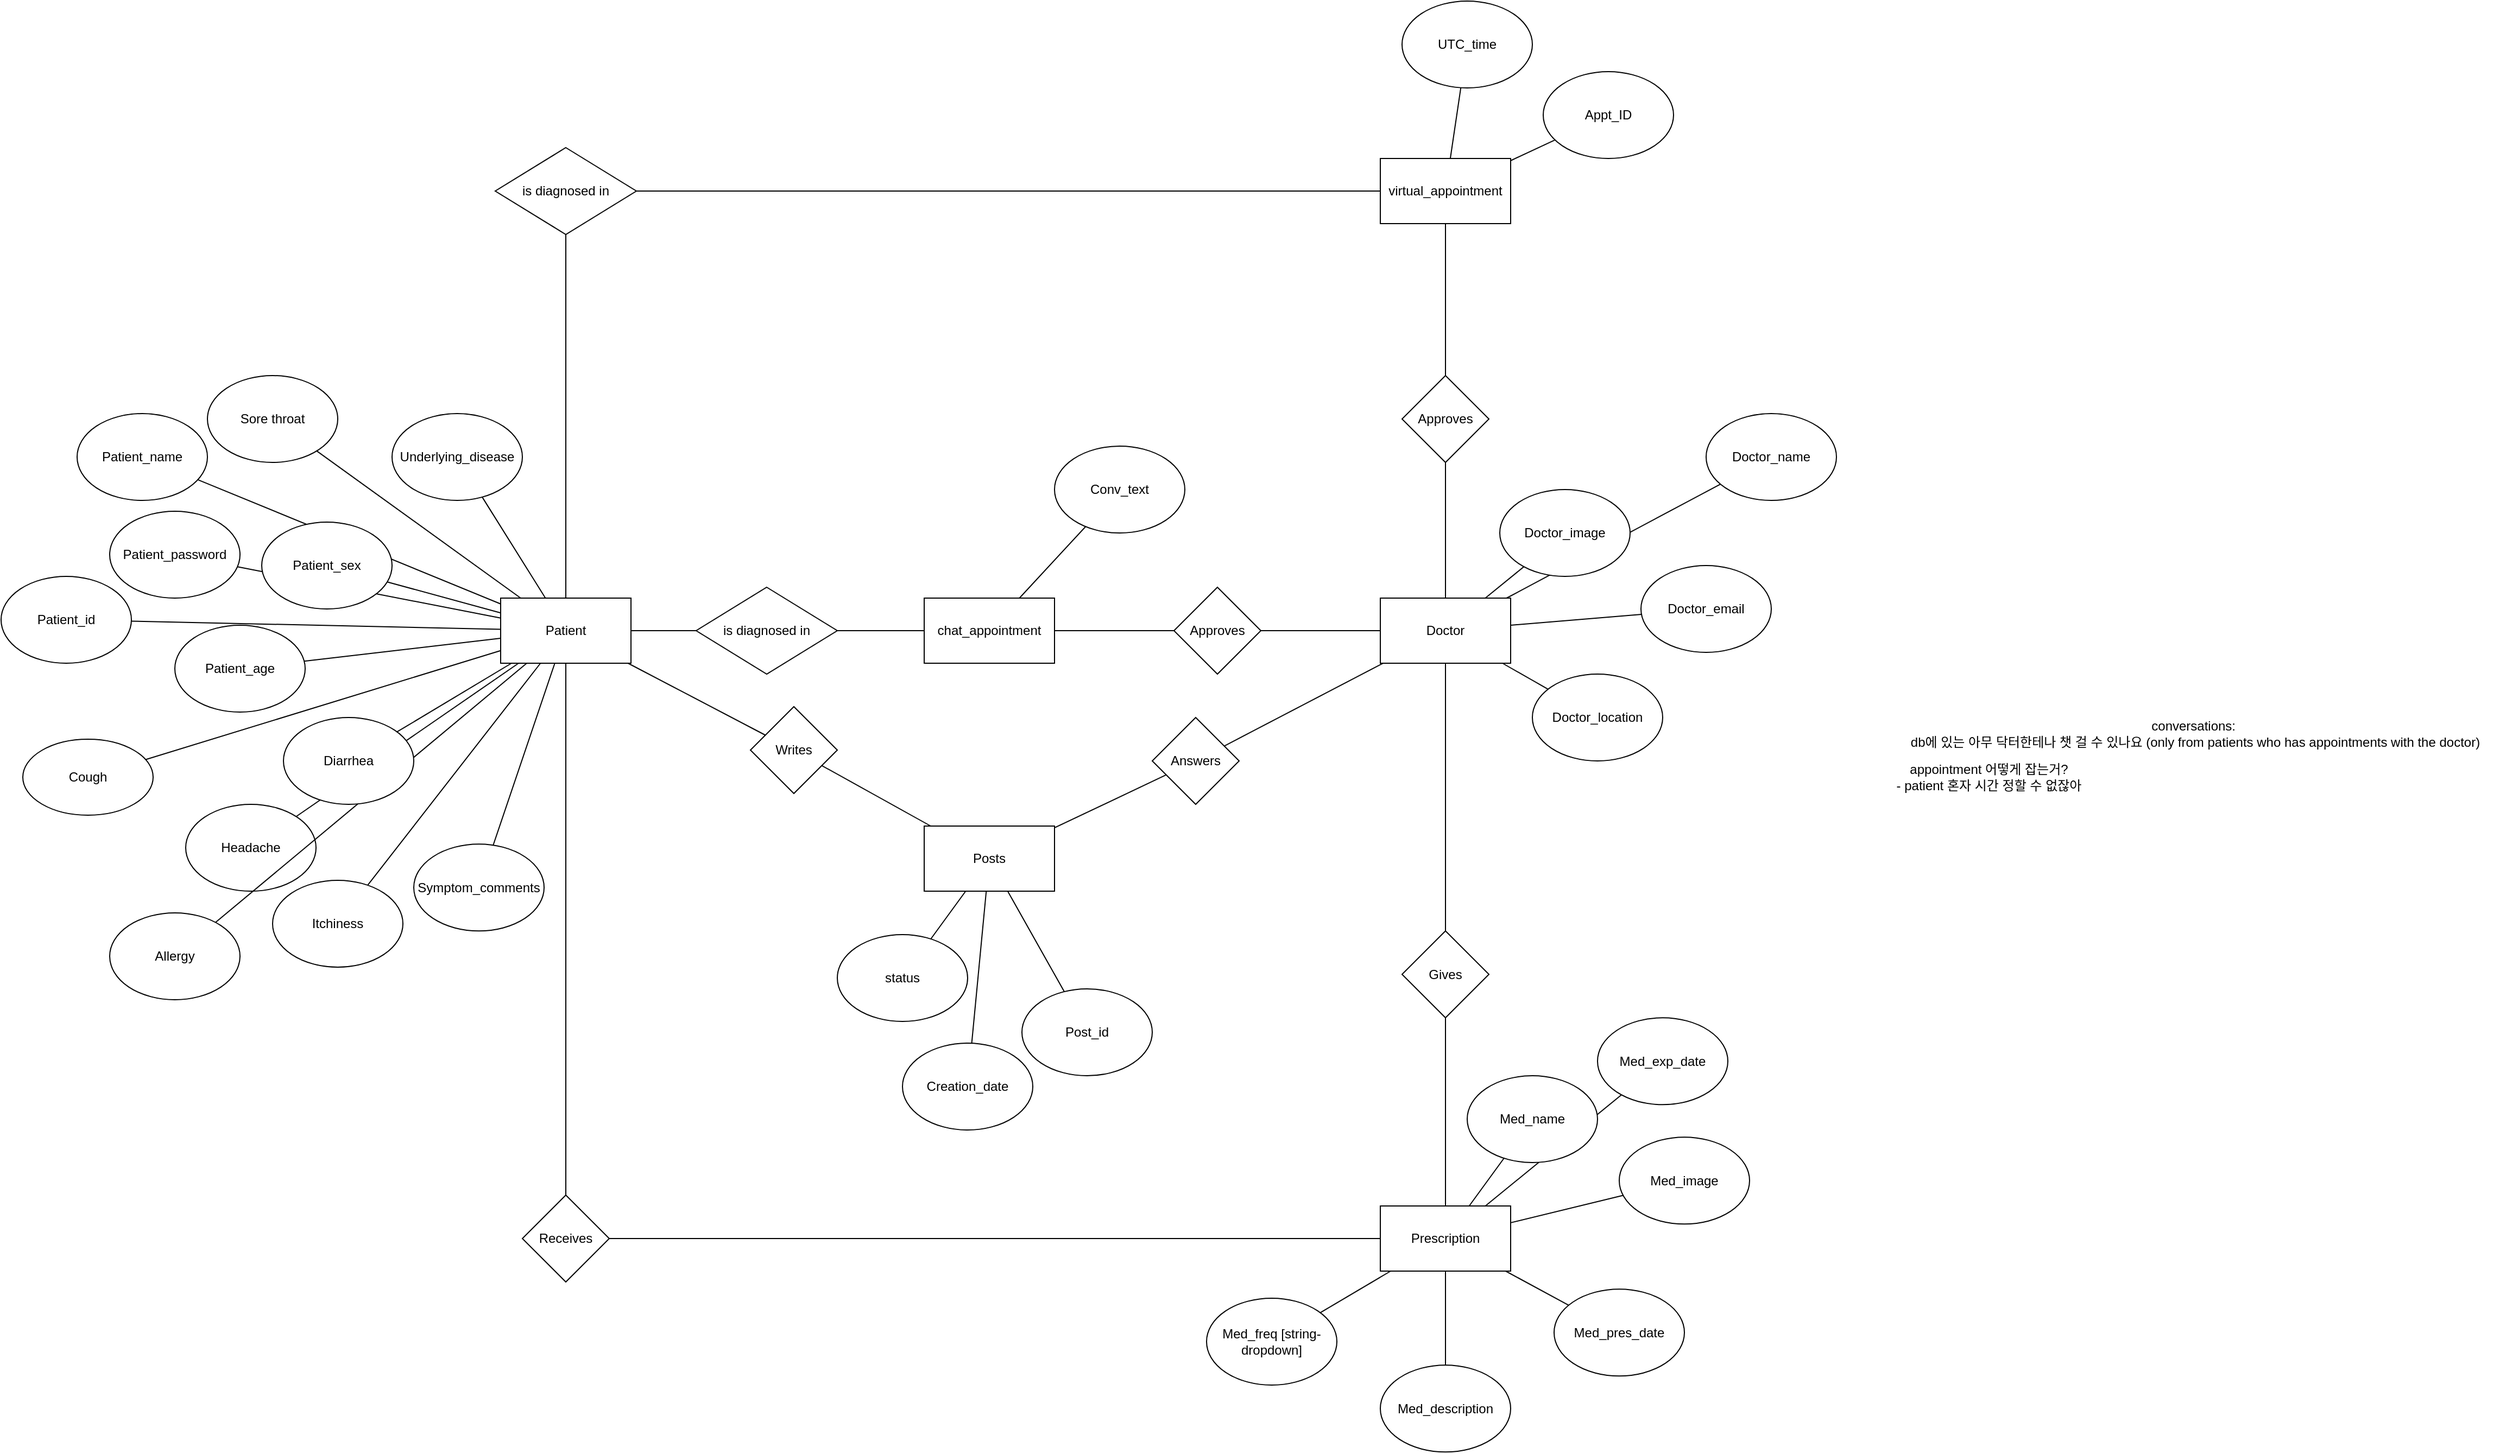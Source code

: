 <mxfile version="14.9.2" type="github">
  <diagram id="R2lEEEUBdFMjLlhIrx00" name="Page-1">
    <mxGraphModel dx="3702" dy="2628" grid="1" gridSize="10" guides="1" tooltips="1" connect="1" arrows="1" fold="1" page="1" pageScale="1" pageWidth="850" pageHeight="1100" math="0" shadow="0" extFonts="Permanent Marker^https://fonts.googleapis.com/css?family=Permanent+Marker">
      <root>
        <mxCell id="0" />
        <mxCell id="1" parent="0" />
        <mxCell id="v4oZxIlsPHixJW86-UHJ-34" style="edgeStyle=none;rounded=0;orthogonalLoop=1;jettySize=auto;html=1;endArrow=none;endFill=0;" parent="1" source="yz6IS8zPpt9pPw2eYfW_-1" target="v4oZxIlsPHixJW86-UHJ-33" edge="1">
          <mxGeometry relative="1" as="geometry" />
        </mxCell>
        <mxCell id="yz6IS8zPpt9pPw2eYfW_-1" value="Patient" style="rounded=0;whiteSpace=wrap;html=1;" parent="1" vertex="1">
          <mxGeometry x="420" y="-110" width="120" height="60" as="geometry" />
        </mxCell>
        <mxCell id="vy6ilOuVidCGGi7q7_XE-7" value="" style="edgeStyle=none;rounded=0;orthogonalLoop=1;jettySize=auto;html=1;endArrow=none;endFill=0;" parent="1" source="yz6IS8zPpt9pPw2eYfW_-2" target="vy6ilOuVidCGGi7q7_XE-6" edge="1">
          <mxGeometry relative="1" as="geometry" />
        </mxCell>
        <mxCell id="yz6IS8zPpt9pPw2eYfW_-2" value="chat_appointment" style="rounded=0;whiteSpace=wrap;html=1;" parent="1" vertex="1">
          <mxGeometry x="810" y="-110" width="120" height="60" as="geometry" />
        </mxCell>
        <mxCell id="yz6IS8zPpt9pPw2eYfW_-3" value="Prescription" style="rounded=0;whiteSpace=wrap;html=1;" parent="1" vertex="1">
          <mxGeometry x="1230" y="450" width="120" height="60" as="geometry" />
        </mxCell>
        <mxCell id="vy6ilOuVidCGGi7q7_XE-9" style="edgeStyle=none;rounded=0;orthogonalLoop=1;jettySize=auto;html=1;endArrow=none;endFill=0;" parent="1" source="yz6IS8zPpt9pPw2eYfW_-4" target="vy6ilOuVidCGGi7q7_XE-8" edge="1">
          <mxGeometry relative="1" as="geometry" />
        </mxCell>
        <mxCell id="yz6IS8zPpt9pPw2eYfW_-4" value="virtual_appointment" style="rounded=0;whiteSpace=wrap;html=1;" parent="1" vertex="1">
          <mxGeometry x="1230" y="-515" width="120" height="60" as="geometry" />
        </mxCell>
        <mxCell id="v4oZxIlsPHixJW86-UHJ-53" style="edgeStyle=none;rounded=0;orthogonalLoop=1;jettySize=auto;html=1;endArrow=none;endFill=0;" parent="1" source="yz6IS8zPpt9pPw2eYfW_-6" target="v4oZxIlsPHixJW86-UHJ-51" edge="1">
          <mxGeometry relative="1" as="geometry">
            <mxPoint x="170" y="20" as="sourcePoint" />
          </mxGeometry>
        </mxCell>
        <mxCell id="vy6ilOuVidCGGi7q7_XE-3" value="" style="rounded=0;orthogonalLoop=1;jettySize=auto;html=1;endArrow=none;endFill=0;" parent="1" source="yz6IS8zPpt9pPw2eYfW_-5" target="vy6ilOuVidCGGi7q7_XE-2" edge="1">
          <mxGeometry relative="1" as="geometry" />
        </mxCell>
        <mxCell id="yz6IS8zPpt9pPw2eYfW_-5" value="Posts" style="rounded=0;whiteSpace=wrap;html=1;" parent="1" vertex="1">
          <mxGeometry x="810" y="100" width="120" height="60" as="geometry" />
        </mxCell>
        <mxCell id="v4oZxIlsPHixJW86-UHJ-40" style="edgeStyle=none;rounded=0;orthogonalLoop=1;jettySize=auto;html=1;endArrow=none;endFill=0;" parent="1" source="yz6IS8zPpt9pPw2eYfW_-6" target="v4oZxIlsPHixJW86-UHJ-41" edge="1">
          <mxGeometry relative="1" as="geometry">
            <mxPoint x="660" y="250" as="targetPoint" />
          </mxGeometry>
        </mxCell>
        <mxCell id="vy6ilOuVidCGGi7q7_XE-12" style="edgeStyle=none;rounded=0;orthogonalLoop=1;jettySize=auto;html=1;endArrow=none;endFill=0;" parent="1" source="yz6IS8zPpt9pPw2eYfW_-6" target="vy6ilOuVidCGGi7q7_XE-11" edge="1">
          <mxGeometry relative="1" as="geometry" />
        </mxCell>
        <mxCell id="yz6IS8zPpt9pPw2eYfW_-6" value="Doctor" style="rounded=0;whiteSpace=wrap;html=1;" parent="1" vertex="1">
          <mxGeometry x="1230" y="-110" width="120" height="60" as="geometry" />
        </mxCell>
        <mxCell id="v4oZxIlsPHixJW86-UHJ-6" style="edgeStyle=none;rounded=0;orthogonalLoop=1;jettySize=auto;html=1;endArrow=none;endFill=0;" parent="1" source="yz6IS8zPpt9pPw2eYfW_-7" target="yz6IS8zPpt9pPw2eYfW_-6" edge="1">
          <mxGeometry relative="1" as="geometry" />
        </mxCell>
        <mxCell id="yz6IS8zPpt9pPw2eYfW_-7" value="Doctor_location" style="ellipse;whiteSpace=wrap;html=1;" parent="1" vertex="1">
          <mxGeometry x="1370" y="-40" width="120" height="80" as="geometry" />
        </mxCell>
        <mxCell id="v4oZxIlsPHixJW86-UHJ-10" style="edgeStyle=none;rounded=0;orthogonalLoop=1;jettySize=auto;html=1;endArrow=none;endFill=0;" parent="1" source="yz6IS8zPpt9pPw2eYfW_-8" target="yz6IS8zPpt9pPw2eYfW_-3" edge="1">
          <mxGeometry relative="1" as="geometry" />
        </mxCell>
        <mxCell id="yz6IS8zPpt9pPw2eYfW_-8" value="Med_exp_date" style="ellipse;whiteSpace=wrap;html=1;" parent="1" vertex="1">
          <mxGeometry x="1430" y="276.64" width="120" height="80" as="geometry" />
        </mxCell>
        <mxCell id="v4oZxIlsPHixJW86-UHJ-9" style="edgeStyle=none;rounded=0;orthogonalLoop=1;jettySize=auto;html=1;endArrow=none;endFill=0;" parent="1" source="yz6IS8zPpt9pPw2eYfW_-9" target="yz6IS8zPpt9pPw2eYfW_-3" edge="1">
          <mxGeometry relative="1" as="geometry" />
        </mxCell>
        <mxCell id="yz6IS8zPpt9pPw2eYfW_-9" value="Med_name" style="ellipse;whiteSpace=wrap;html=1;" parent="1" vertex="1">
          <mxGeometry x="1310" y="330" width="120" height="80" as="geometry" />
        </mxCell>
        <mxCell id="v4oZxIlsPHixJW86-UHJ-5" style="edgeStyle=none;rounded=0;orthogonalLoop=1;jettySize=auto;html=1;endArrow=none;endFill=0;" parent="1" source="yz6IS8zPpt9pPw2eYfW_-10" target="yz6IS8zPpt9pPw2eYfW_-6" edge="1">
          <mxGeometry relative="1" as="geometry" />
        </mxCell>
        <mxCell id="yz6IS8zPpt9pPw2eYfW_-10" value="Doctor_email" style="ellipse;whiteSpace=wrap;html=1;" parent="1" vertex="1">
          <mxGeometry x="1470" y="-140" width="120" height="80" as="geometry" />
        </mxCell>
        <mxCell id="v4oZxIlsPHixJW86-UHJ-15" style="edgeStyle=none;rounded=0;orthogonalLoop=1;jettySize=auto;html=1;endArrow=none;endFill=0;" parent="1" source="yz6IS8zPpt9pPw2eYfW_-11" target="yz6IS8zPpt9pPw2eYfW_-2" edge="1">
          <mxGeometry relative="1" as="geometry" />
        </mxCell>
        <mxCell id="yz6IS8zPpt9pPw2eYfW_-11" value="Conv_text" style="ellipse;whiteSpace=wrap;html=1;" parent="1" vertex="1">
          <mxGeometry x="930" y="-250" width="120" height="80" as="geometry" />
        </mxCell>
        <mxCell id="v4oZxIlsPHixJW86-UHJ-28" style="edgeStyle=none;rounded=0;orthogonalLoop=1;jettySize=auto;html=1;endArrow=none;endFill=0;" parent="1" source="yz6IS8zPpt9pPw2eYfW_-12" target="yz6IS8zPpt9pPw2eYfW_-5" edge="1">
          <mxGeometry relative="1" as="geometry" />
        </mxCell>
        <mxCell id="yz6IS8zPpt9pPw2eYfW_-12" value="Post_id" style="ellipse;whiteSpace=wrap;html=1;" parent="1" vertex="1">
          <mxGeometry x="900" y="250" width="120" height="80" as="geometry" />
        </mxCell>
        <mxCell id="v4oZxIlsPHixJW86-UHJ-17" style="edgeStyle=none;rounded=0;orthogonalLoop=1;jettySize=auto;html=1;endArrow=none;endFill=0;" parent="1" source="yz6IS8zPpt9pPw2eYfW_-13" target="yz6IS8zPpt9pPw2eYfW_-1" edge="1">
          <mxGeometry relative="1" as="geometry" />
        </mxCell>
        <mxCell id="yz6IS8zPpt9pPw2eYfW_-13" value="Patient_id" style="ellipse;whiteSpace=wrap;html=1;" parent="1" vertex="1">
          <mxGeometry x="-40" y="-130" width="120" height="80" as="geometry" />
        </mxCell>
        <mxCell id="v4oZxIlsPHixJW86-UHJ-29" style="edgeStyle=none;rounded=0;orthogonalLoop=1;jettySize=auto;html=1;endArrow=none;endFill=0;" parent="1" source="yz6IS8zPpt9pPw2eYfW_-14" target="yz6IS8zPpt9pPw2eYfW_-5" edge="1">
          <mxGeometry relative="1" as="geometry" />
        </mxCell>
        <mxCell id="yz6IS8zPpt9pPw2eYfW_-14" value="Creation_date" style="ellipse;whiteSpace=wrap;html=1;" parent="1" vertex="1">
          <mxGeometry x="790" y="300" width="120" height="80" as="geometry" />
        </mxCell>
        <mxCell id="v4oZxIlsPHixJW86-UHJ-7" style="edgeStyle=none;rounded=0;orthogonalLoop=1;jettySize=auto;html=1;endArrow=none;endFill=0;" parent="1" source="yz6IS8zPpt9pPw2eYfW_-15" target="yz6IS8zPpt9pPw2eYfW_-6" edge="1">
          <mxGeometry relative="1" as="geometry" />
        </mxCell>
        <mxCell id="yz6IS8zPpt9pPw2eYfW_-15" value="Doctor_name" style="ellipse;whiteSpace=wrap;html=1;" parent="1" vertex="1">
          <mxGeometry x="1530" y="-280" width="120" height="80" as="geometry" />
        </mxCell>
        <mxCell id="v4oZxIlsPHixJW86-UHJ-8" style="edgeStyle=none;rounded=0;orthogonalLoop=1;jettySize=auto;html=1;endArrow=none;endFill=0;" parent="1" source="yz6IS8zPpt9pPw2eYfW_-16" target="yz6IS8zPpt9pPw2eYfW_-6" edge="1">
          <mxGeometry relative="1" as="geometry" />
        </mxCell>
        <mxCell id="yz6IS8zPpt9pPw2eYfW_-16" value="Doctor_image" style="ellipse;whiteSpace=wrap;html=1;" parent="1" vertex="1">
          <mxGeometry x="1340" y="-210" width="120" height="80" as="geometry" />
        </mxCell>
        <mxCell id="v4oZxIlsPHixJW86-UHJ-16" style="edgeStyle=none;rounded=0;orthogonalLoop=1;jettySize=auto;html=1;endArrow=none;endFill=0;" parent="1" source="yz6IS8zPpt9pPw2eYfW_-17" target="yz6IS8zPpt9pPw2eYfW_-1" edge="1">
          <mxGeometry relative="1" as="geometry" />
        </mxCell>
        <mxCell id="yz6IS8zPpt9pPw2eYfW_-17" value="Patient_name" style="ellipse;whiteSpace=wrap;html=1;" parent="1" vertex="1">
          <mxGeometry x="30" y="-280" width="120" height="80" as="geometry" />
        </mxCell>
        <mxCell id="v4oZxIlsPHixJW86-UHJ-20" style="edgeStyle=none;rounded=0;orthogonalLoop=1;jettySize=auto;html=1;endArrow=none;endFill=0;" parent="1" source="yz6IS8zPpt9pPw2eYfW_-18" target="yz6IS8zPpt9pPw2eYfW_-1" edge="1">
          <mxGeometry relative="1" as="geometry" />
        </mxCell>
        <mxCell id="yz6IS8zPpt9pPw2eYfW_-18" value="Patient_password" style="ellipse;whiteSpace=wrap;html=1;" parent="1" vertex="1">
          <mxGeometry x="60" y="-190" width="120" height="80" as="geometry" />
        </mxCell>
        <mxCell id="v4oZxIlsPHixJW86-UHJ-22" style="edgeStyle=none;rounded=0;orthogonalLoop=1;jettySize=auto;html=1;endArrow=none;endFill=0;" parent="1" source="yz6IS8zPpt9pPw2eYfW_-19" target="yz6IS8zPpt9pPw2eYfW_-1" edge="1">
          <mxGeometry relative="1" as="geometry" />
        </mxCell>
        <mxCell id="yz6IS8zPpt9pPw2eYfW_-19" value="Patient_age" style="ellipse;whiteSpace=wrap;html=1;" parent="1" vertex="1">
          <mxGeometry x="120" y="-85" width="120" height="80" as="geometry" />
        </mxCell>
        <mxCell id="v4oZxIlsPHixJW86-UHJ-21" style="edgeStyle=none;rounded=0;orthogonalLoop=1;jettySize=auto;html=1;endArrow=none;endFill=0;" parent="1" source="yz6IS8zPpt9pPw2eYfW_-20" target="yz6IS8zPpt9pPw2eYfW_-1" edge="1">
          <mxGeometry relative="1" as="geometry" />
        </mxCell>
        <mxCell id="yz6IS8zPpt9pPw2eYfW_-20" value="Patient_sex" style="ellipse;whiteSpace=wrap;html=1;" parent="1" vertex="1">
          <mxGeometry x="200" y="-180" width="120" height="80" as="geometry" />
        </mxCell>
        <mxCell id="v4oZxIlsPHixJW86-UHJ-24" style="edgeStyle=none;rounded=0;orthogonalLoop=1;jettySize=auto;html=1;endArrow=none;endFill=0;" parent="1" source="yz6IS8zPpt9pPw2eYfW_-21" target="yz6IS8zPpt9pPw2eYfW_-1" edge="1">
          <mxGeometry relative="1" as="geometry" />
        </mxCell>
        <mxCell id="yz6IS8zPpt9pPw2eYfW_-21" value="Symptom_comments" style="ellipse;whiteSpace=wrap;html=1;" parent="1" vertex="1">
          <mxGeometry x="340" y="116.64" width="120" height="80" as="geometry" />
        </mxCell>
        <mxCell id="v4oZxIlsPHixJW86-UHJ-26" style="edgeStyle=none;rounded=0;orthogonalLoop=1;jettySize=auto;html=1;endArrow=none;endFill=0;" parent="1" source="yz6IS8zPpt9pPw2eYfW_-22" target="yz6IS8zPpt9pPw2eYfW_-1" edge="1">
          <mxGeometry relative="1" as="geometry" />
        </mxCell>
        <mxCell id="yz6IS8zPpt9pPw2eYfW_-22" value="Headache" style="ellipse;whiteSpace=wrap;html=1;" parent="1" vertex="1">
          <mxGeometry x="130" y="80" width="120" height="80" as="geometry" />
        </mxCell>
        <mxCell id="v4oZxIlsPHixJW86-UHJ-23" style="edgeStyle=none;rounded=0;orthogonalLoop=1;jettySize=auto;html=1;endArrow=none;endFill=0;" parent="1" source="yz6IS8zPpt9pPw2eYfW_-23" target="yz6IS8zPpt9pPw2eYfW_-1" edge="1">
          <mxGeometry relative="1" as="geometry" />
        </mxCell>
        <mxCell id="yz6IS8zPpt9pPw2eYfW_-23" value="Sore throat" style="ellipse;whiteSpace=wrap;html=1;" parent="1" vertex="1">
          <mxGeometry x="150" y="-315" width="120" height="80" as="geometry" />
        </mxCell>
        <mxCell id="v4oZxIlsPHixJW86-UHJ-18" style="edgeStyle=none;rounded=0;orthogonalLoop=1;jettySize=auto;html=1;endArrow=none;endFill=0;" parent="1" source="yz6IS8zPpt9pPw2eYfW_-24" target="yz6IS8zPpt9pPw2eYfW_-1" edge="1">
          <mxGeometry relative="1" as="geometry">
            <mxPoint x="200" y="580" as="targetPoint" />
          </mxGeometry>
        </mxCell>
        <mxCell id="yz6IS8zPpt9pPw2eYfW_-24" value="Cough" style="ellipse;whiteSpace=wrap;html=1;" parent="1" vertex="1">
          <mxGeometry x="-20" y="20" width="120" height="70" as="geometry" />
        </mxCell>
        <mxCell id="v4oZxIlsPHixJW86-UHJ-19" style="edgeStyle=none;rounded=0;orthogonalLoop=1;jettySize=auto;html=1;endArrow=none;endFill=0;" parent="1" source="yz6IS8zPpt9pPw2eYfW_-25" target="yz6IS8zPpt9pPw2eYfW_-1" edge="1">
          <mxGeometry relative="1" as="geometry" />
        </mxCell>
        <mxCell id="yz6IS8zPpt9pPw2eYfW_-25" value="Allergy" style="ellipse;whiteSpace=wrap;html=1;" parent="1" vertex="1">
          <mxGeometry x="60" y="180" width="120" height="80" as="geometry" />
        </mxCell>
        <mxCell id="v4oZxIlsPHixJW86-UHJ-25" style="edgeStyle=none;rounded=0;orthogonalLoop=1;jettySize=auto;html=1;endArrow=none;endFill=0;" parent="1" source="yz6IS8zPpt9pPw2eYfW_-26" target="yz6IS8zPpt9pPw2eYfW_-1" edge="1">
          <mxGeometry relative="1" as="geometry" />
        </mxCell>
        <mxCell id="yz6IS8zPpt9pPw2eYfW_-26" value="Itchiness" style="ellipse;whiteSpace=wrap;html=1;" parent="1" vertex="1">
          <mxGeometry x="210" y="150" width="120" height="80" as="geometry" />
        </mxCell>
        <mxCell id="v4oZxIlsPHixJW86-UHJ-27" style="edgeStyle=none;rounded=0;orthogonalLoop=1;jettySize=auto;html=1;endArrow=none;endFill=0;" parent="1" source="yz6IS8zPpt9pPw2eYfW_-27" target="yz6IS8zPpt9pPw2eYfW_-1" edge="1">
          <mxGeometry relative="1" as="geometry" />
        </mxCell>
        <mxCell id="yz6IS8zPpt9pPw2eYfW_-27" value="Diarrhea" style="ellipse;whiteSpace=wrap;html=1;" parent="1" vertex="1">
          <mxGeometry x="220" width="120" height="80" as="geometry" />
        </mxCell>
        <mxCell id="v4oZxIlsPHixJW86-UHJ-12" style="edgeStyle=none;rounded=0;orthogonalLoop=1;jettySize=auto;html=1;endArrow=none;endFill=0;" parent="1" source="yz6IS8zPpt9pPw2eYfW_-28" target="yz6IS8zPpt9pPw2eYfW_-3" edge="1">
          <mxGeometry relative="1" as="geometry" />
        </mxCell>
        <mxCell id="yz6IS8zPpt9pPw2eYfW_-28" value="Med_pres_date" style="ellipse;whiteSpace=wrap;html=1;" parent="1" vertex="1">
          <mxGeometry x="1390" y="526.64" width="120" height="80" as="geometry" />
        </mxCell>
        <mxCell id="v4oZxIlsPHixJW86-UHJ-11" style="edgeStyle=none;rounded=0;orthogonalLoop=1;jettySize=auto;html=1;endArrow=none;endFill=0;" parent="1" source="yz6IS8zPpt9pPw2eYfW_-29" target="yz6IS8zPpt9pPw2eYfW_-3" edge="1">
          <mxGeometry relative="1" as="geometry" />
        </mxCell>
        <mxCell id="yz6IS8zPpt9pPw2eYfW_-29" value="Med_image" style="ellipse;whiteSpace=wrap;html=1;" parent="1" vertex="1">
          <mxGeometry x="1450" y="386.64" width="120" height="80" as="geometry" />
        </mxCell>
        <mxCell id="vy6ilOuVidCGGi7q7_XE-15" style="edgeStyle=none;rounded=0;orthogonalLoop=1;jettySize=auto;html=1;endArrow=none;endFill=0;" parent="1" source="yz6IS8zPpt9pPw2eYfW_-30" target="yz6IS8zPpt9pPw2eYfW_-3" edge="1">
          <mxGeometry relative="1" as="geometry" />
        </mxCell>
        <mxCell id="yz6IS8zPpt9pPw2eYfW_-30" value="Med_freq [string-dropdown]" style="ellipse;whiteSpace=wrap;html=1;" parent="1" vertex="1">
          <mxGeometry x="1070" y="535" width="120" height="80" as="geometry" />
        </mxCell>
        <mxCell id="v4oZxIlsPHixJW86-UHJ-13" style="edgeStyle=none;rounded=0;orthogonalLoop=1;jettySize=auto;html=1;endArrow=none;endFill=0;" parent="1" source="yz6IS8zPpt9pPw2eYfW_-31" target="yz6IS8zPpt9pPw2eYfW_-3" edge="1">
          <mxGeometry relative="1" as="geometry" />
        </mxCell>
        <mxCell id="yz6IS8zPpt9pPw2eYfW_-31" value="Med_description" style="ellipse;whiteSpace=wrap;html=1;" parent="1" vertex="1">
          <mxGeometry x="1230" y="596.64" width="120" height="80" as="geometry" />
        </mxCell>
        <mxCell id="v4oZxIlsPHixJW86-UHJ-2" style="rounded=0;orthogonalLoop=1;jettySize=auto;html=1;endArrow=none;endFill=0;" parent="1" source="yz6IS8zPpt9pPw2eYfW_-32" target="yz6IS8zPpt9pPw2eYfW_-4" edge="1">
          <mxGeometry relative="1" as="geometry" />
        </mxCell>
        <mxCell id="yz6IS8zPpt9pPw2eYfW_-32" value="UTC_time" style="ellipse;whiteSpace=wrap;html=1;" parent="1" vertex="1">
          <mxGeometry x="1250" y="-660" width="120" height="80" as="geometry" />
        </mxCell>
        <mxCell id="v4oZxIlsPHixJW86-UHJ-4" style="edgeStyle=none;rounded=0;orthogonalLoop=1;jettySize=auto;html=1;endArrow=none;endFill=0;" parent="1" source="yz6IS8zPpt9pPw2eYfW_-33" target="yz6IS8zPpt9pPw2eYfW_-4" edge="1">
          <mxGeometry relative="1" as="geometry" />
        </mxCell>
        <mxCell id="yz6IS8zPpt9pPw2eYfW_-33" value="Appt_ID" style="ellipse;whiteSpace=wrap;html=1;" parent="1" vertex="1">
          <mxGeometry x="1380" y="-595" width="120" height="80" as="geometry" />
        </mxCell>
        <mxCell id="v4oZxIlsPHixJW86-UHJ-31" style="edgeStyle=none;rounded=0;orthogonalLoop=1;jettySize=auto;html=1;endArrow=none;endFill=0;" parent="1" source="v4oZxIlsPHixJW86-UHJ-30" target="yz6IS8zPpt9pPw2eYfW_-1" edge="1">
          <mxGeometry relative="1" as="geometry" />
        </mxCell>
        <mxCell id="v4oZxIlsPHixJW86-UHJ-30" value="Underlying_disease" style="ellipse;whiteSpace=wrap;html=1;" parent="1" vertex="1">
          <mxGeometry x="320" y="-280" width="120" height="80" as="geometry" />
        </mxCell>
        <mxCell id="v4oZxIlsPHixJW86-UHJ-32" value="appointment 어떻게 잡는거?&lt;br&gt;- patient 혼자 시간 정할 수 없잖아" style="text;html=1;align=center;verticalAlign=middle;resizable=0;points=[];autosize=1;strokeColor=none;fillColor=none;" parent="1" vertex="1">
          <mxGeometry x="1700" y="40" width="180" height="30" as="geometry" />
        </mxCell>
        <mxCell id="v4oZxIlsPHixJW86-UHJ-35" style="edgeStyle=none;rounded=0;orthogonalLoop=1;jettySize=auto;html=1;endArrow=none;endFill=0;" parent="1" source="v4oZxIlsPHixJW86-UHJ-33" target="yz6IS8zPpt9pPw2eYfW_-5" edge="1">
          <mxGeometry relative="1" as="geometry" />
        </mxCell>
        <mxCell id="v4oZxIlsPHixJW86-UHJ-33" value="Writes" style="rhombus;whiteSpace=wrap;html=1;" parent="1" vertex="1">
          <mxGeometry x="650" y="-10" width="80" height="80" as="geometry" />
        </mxCell>
        <mxCell id="v4oZxIlsPHixJW86-UHJ-37" style="edgeStyle=none;rounded=0;orthogonalLoop=1;jettySize=auto;html=1;endArrow=none;endFill=0;" parent="1" source="v4oZxIlsPHixJW86-UHJ-36" target="yz6IS8zPpt9pPw2eYfW_-1" edge="1">
          <mxGeometry relative="1" as="geometry" />
        </mxCell>
        <mxCell id="v4oZxIlsPHixJW86-UHJ-39" style="edgeStyle=none;rounded=0;orthogonalLoop=1;jettySize=auto;html=1;endArrow=none;endFill=0;" parent="1" source="v4oZxIlsPHixJW86-UHJ-36" target="yz6IS8zPpt9pPw2eYfW_-3" edge="1">
          <mxGeometry relative="1" as="geometry" />
        </mxCell>
        <mxCell id="v4oZxIlsPHixJW86-UHJ-36" value="Receives" style="rhombus;whiteSpace=wrap;html=1;" parent="1" vertex="1">
          <mxGeometry x="440" y="440" width="80" height="80" as="geometry" />
        </mxCell>
        <mxCell id="v4oZxIlsPHixJW86-UHJ-42" style="edgeStyle=none;rounded=0;orthogonalLoop=1;jettySize=auto;html=1;endArrow=none;endFill=0;" parent="1" source="v4oZxIlsPHixJW86-UHJ-41" target="yz6IS8zPpt9pPw2eYfW_-3" edge="1">
          <mxGeometry relative="1" as="geometry">
            <mxPoint x="1606.727" y="263.367" as="sourcePoint" />
          </mxGeometry>
        </mxCell>
        <mxCell id="v4oZxIlsPHixJW86-UHJ-41" value="Gives" style="rhombus;whiteSpace=wrap;html=1;" parent="1" vertex="1">
          <mxGeometry x="1250" y="196.64" width="80" height="80" as="geometry" />
        </mxCell>
        <mxCell id="v4oZxIlsPHixJW86-UHJ-43" value="conversations:&amp;nbsp;&lt;br&gt;db에 있는 아무 닥터한테나 챗 걸 수 있나요 (only from patients who has appointments with the doctor)" style="text;html=1;align=center;verticalAlign=middle;resizable=0;points=[];autosize=1;strokeColor=none;fillColor=none;" parent="1" vertex="1">
          <mxGeometry x="1700" width="560" height="30" as="geometry" />
        </mxCell>
        <mxCell id="v4oZxIlsPHixJW86-UHJ-48" style="edgeStyle=none;rounded=0;orthogonalLoop=1;jettySize=auto;html=1;endArrow=none;endFill=0;" parent="1" source="v4oZxIlsPHixJW86-UHJ-47" target="yz6IS8zPpt9pPw2eYfW_-5" edge="1">
          <mxGeometry relative="1" as="geometry" />
        </mxCell>
        <mxCell id="v4oZxIlsPHixJW86-UHJ-47" value="status" style="ellipse;whiteSpace=wrap;html=1;" parent="1" vertex="1">
          <mxGeometry x="730" y="200" width="120" height="80" as="geometry" />
        </mxCell>
        <mxCell id="v4oZxIlsPHixJW86-UHJ-52" style="edgeStyle=none;rounded=0;orthogonalLoop=1;jettySize=auto;html=1;endArrow=none;endFill=0;" parent="1" source="v4oZxIlsPHixJW86-UHJ-51" target="yz6IS8zPpt9pPw2eYfW_-2" edge="1">
          <mxGeometry relative="1" as="geometry">
            <mxPoint x="510" y="-160" as="targetPoint" />
          </mxGeometry>
        </mxCell>
        <mxCell id="v4oZxIlsPHixJW86-UHJ-51" value="Approves" style="rhombus;whiteSpace=wrap;html=1;" parent="1" vertex="1">
          <mxGeometry x="1040" y="-120" width="80" height="80" as="geometry" />
        </mxCell>
        <mxCell id="vy6ilOuVidCGGi7q7_XE-4" style="rounded=0;orthogonalLoop=1;jettySize=auto;html=1;endArrow=none;endFill=0;" parent="1" source="vy6ilOuVidCGGi7q7_XE-2" target="yz6IS8zPpt9pPw2eYfW_-6" edge="1">
          <mxGeometry relative="1" as="geometry" />
        </mxCell>
        <mxCell id="vy6ilOuVidCGGi7q7_XE-2" value="Answers" style="rhombus;whiteSpace=wrap;html=1;rounded=0;" parent="1" vertex="1">
          <mxGeometry x="1020" width="80" height="80" as="geometry" />
        </mxCell>
        <mxCell id="vy6ilOuVidCGGi7q7_XE-10" style="edgeStyle=none;rounded=0;orthogonalLoop=1;jettySize=auto;html=1;endArrow=none;endFill=0;" parent="1" source="vy6ilOuVidCGGi7q7_XE-6" target="yz6IS8zPpt9pPw2eYfW_-1" edge="1">
          <mxGeometry relative="1" as="geometry" />
        </mxCell>
        <mxCell id="vy6ilOuVidCGGi7q7_XE-6" value="is diagnosed in" style="rhombus;whiteSpace=wrap;html=1;rounded=0;" parent="1" vertex="1">
          <mxGeometry x="600" y="-120" width="130" height="80" as="geometry" />
        </mxCell>
        <mxCell id="vy6ilOuVidCGGi7q7_XE-14" style="edgeStyle=none;rounded=0;orthogonalLoop=1;jettySize=auto;html=1;endArrow=none;endFill=0;" parent="1" source="vy6ilOuVidCGGi7q7_XE-8" target="yz6IS8zPpt9pPw2eYfW_-1" edge="1">
          <mxGeometry relative="1" as="geometry" />
        </mxCell>
        <mxCell id="vy6ilOuVidCGGi7q7_XE-8" value="is diagnosed in" style="rhombus;whiteSpace=wrap;html=1;rounded=0;" parent="1" vertex="1">
          <mxGeometry x="415" y="-525" width="130" height="80" as="geometry" />
        </mxCell>
        <mxCell id="vy6ilOuVidCGGi7q7_XE-13" style="edgeStyle=none;rounded=0;orthogonalLoop=1;jettySize=auto;html=1;endArrow=none;endFill=0;" parent="1" source="vy6ilOuVidCGGi7q7_XE-11" target="yz6IS8zPpt9pPw2eYfW_-4" edge="1">
          <mxGeometry relative="1" as="geometry" />
        </mxCell>
        <mxCell id="vy6ilOuVidCGGi7q7_XE-11" value="Approves" style="rhombus;whiteSpace=wrap;html=1;" parent="1" vertex="1">
          <mxGeometry x="1250" y="-315" width="80" height="80" as="geometry" />
        </mxCell>
      </root>
    </mxGraphModel>
  </diagram>
</mxfile>
